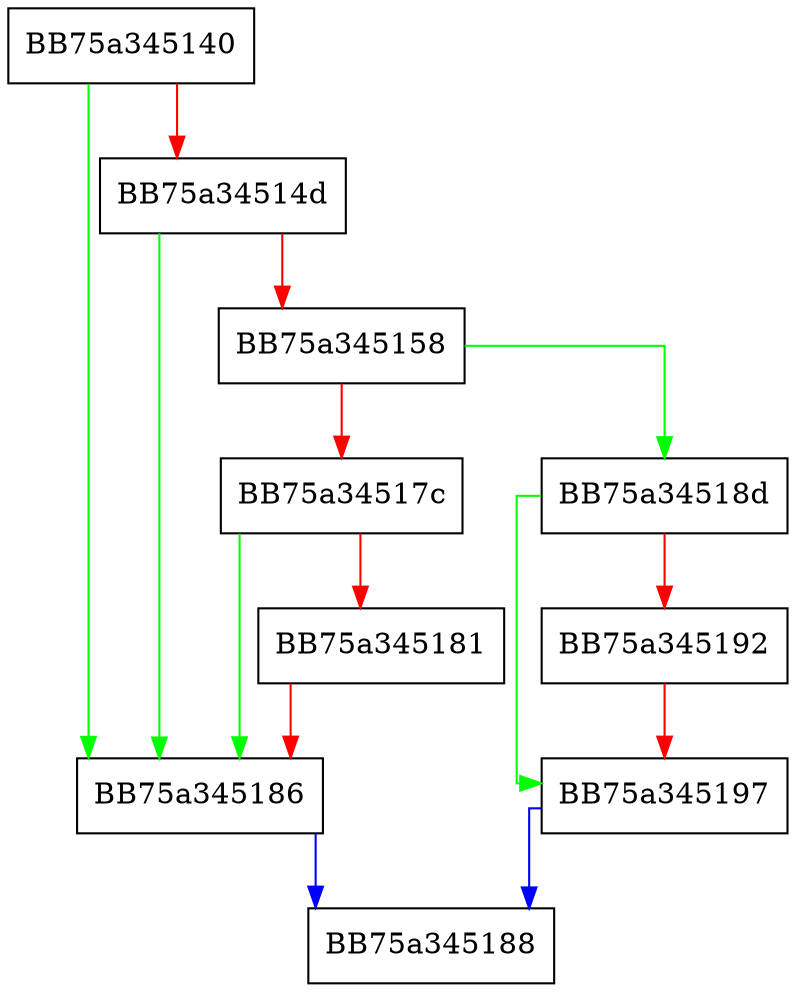 digraph getObject {
  node [shape="box"];
  graph [splines=ortho];
  BB75a345140 -> BB75a345186 [color="green"];
  BB75a345140 -> BB75a34514d [color="red"];
  BB75a34514d -> BB75a345186 [color="green"];
  BB75a34514d -> BB75a345158 [color="red"];
  BB75a345158 -> BB75a34518d [color="green"];
  BB75a345158 -> BB75a34517c [color="red"];
  BB75a34517c -> BB75a345186 [color="green"];
  BB75a34517c -> BB75a345181 [color="red"];
  BB75a345181 -> BB75a345186 [color="red"];
  BB75a345186 -> BB75a345188 [color="blue"];
  BB75a34518d -> BB75a345197 [color="green"];
  BB75a34518d -> BB75a345192 [color="red"];
  BB75a345192 -> BB75a345197 [color="red"];
  BB75a345197 -> BB75a345188 [color="blue"];
}